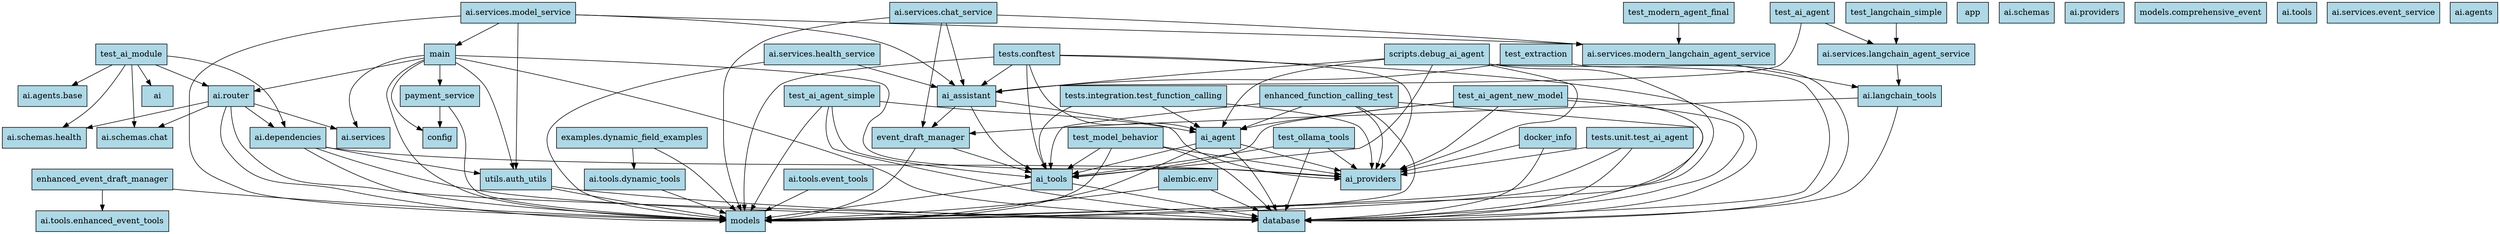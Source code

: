 digraph ImportGraph {
  rankdir=TB;
  node [shape=box, style=filled, fillcolor=lightblue];
  "app.models" [label="models"];
  "app.ai.agents.base" [label="ai.agents.base"];
  "app" [label="app"];
  "app.enhanced_event_draft_manager" [label="enhanced_event_draft_manager"];
  "app.ai.schemas" [label="ai.schemas"];
  "app.ai.services.modern_langchain_agent_service" [label="ai.services.modern_langchain_agent_service"];
  "app.payment_service" [label="payment_service"];
  "app.config" [label="config"];
  "app.ai.schemas.health" [label="ai.schemas.health"];
  "app.ai.langchain_tools" [label="ai.langchain_tools"];
  "app.ai_agent" [label="ai_agent"];
  "app.ai.services" [label="ai.services"];
  "app.ai.providers" [label="ai.providers"];
  "app.ai_providers" [label="ai_providers"];
  "app.models.comprehensive_event" [label="models.comprehensive_event"];
  "app.ai_tools" [label="ai_tools"];
  "app.ai.tools.enhanced_event_tools" [label="ai.tools.enhanced_event_tools"];
  "app.utils.auth_utils" [label="utils.auth_utils"];
  "app.ai.dependencies" [label="ai.dependencies"];
  "app.ai_assistant" [label="ai_assistant"];
  "app.ai.tools" [label="ai.tools"];
  "app.event_draft_manager" [label="event_draft_manager"];
  "app.ai.services.event_service" [label="ai.services.event_service"];
  "app.ai.services.chat_service" [label="ai.services.chat_service"];
  "app.ai.tools.dynamic_tools" [label="ai.tools.dynamic_tools"];
  "app.ai.schemas.chat" [label="ai.schemas.chat"];
  "app.ai.router" [label="ai.router"];
  "app.main" [label="main"];
  "app.database" [label="database"];
  "app.ai.services.health_service" [label="ai.services.health_service"];
  "app.ai.tools.event_tools" [label="ai.tools.event_tools"];
  "app.ai" [label="ai"];
  "app.ai.services.langchain_agent_service" [label="ai.services.langchain_agent_service"];
  "app.ai.agents" [label="ai.agents"];
  "app.ai.services.model_service" [label="ai.services.model_service"];
  "app.ai.services.chat_service" -> "app.ai_assistant";
  "app.ai.services.chat_service" -> "app.models";
  "app.ai.services.chat_service" -> "app.ai.services.modern_langchain_agent_service";
  "app.ai.services.chat_service" -> "app.event_draft_manager";
  "app.ai.tools.dynamic_tools" -> "app.models";
  "app.payment_service" -> "app.config";
  "app.payment_service" -> "app.models";
  "scripts.debug_ai_agent" -> "app.ai_providers";
  "scripts.debug_ai_agent" -> "app.models";
  "scripts.debug_ai_agent" -> "app.database";
  "scripts.debug_ai_agent" -> "app.ai_tools";
  "scripts.debug_ai_agent" -> "app.ai_assistant";
  "scripts.debug_ai_agent" -> "app.ai_agent";
  "app.ai_tools" -> "app.models";
  "app.ai_tools" -> "app.database";
  "alembic.env" -> "app.models";
  "alembic.env" -> "app.database";
  "app.ai.services.modern_langchain_agent_service" -> "app.ai.langchain_tools";
  "test_langchain_simple" -> "app.ai.services.langchain_agent_service";
  "test_ai_module" -> "app.ai.router";
  "test_ai_module" -> "app.ai.agents.base";
  "test_ai_module" -> "app.ai";
  "test_ai_module" -> "app.ai.dependencies";
  "test_ai_module" -> "app.ai.schemas.health";
  "test_ai_module" -> "app.ai.schemas.chat";
  "test_ai_agent_new_model" -> "app.ai_providers";
  "test_ai_agent_new_model" -> "app.models";
  "test_ai_agent_new_model" -> "app.database";
  "test_ai_agent_new_model" -> "app.ai_tools";
  "test_ai_agent_new_model" -> "app.ai_agent";
  "docker_info" -> "app.ai_providers";
  "docker_info" -> "app.database";
  "app.ai.services.health_service" -> "app.ai_assistant";
  "app.ai.services.health_service" -> "app.models";
  "test_ollama_tools" -> "app.ai_tools";
  "test_ollama_tools" -> "app.ai_providers";
  "test_ollama_tools" -> "app.database";
  "tests.integration.test_function_calling" -> "app.ai_tools";
  "tests.integration.test_function_calling" -> "app.ai_providers";
  "tests.integration.test_function_calling" -> "app.ai_agent";
  "app.ai.services.model_service" -> "app.models";
  "app.ai.services.model_service" -> "app.ai.services.modern_langchain_agent_service";
  "app.ai.services.model_service" -> "app.main";
  "app.ai.services.model_service" -> "app.utils.auth_utils";
  "app.ai.services.model_service" -> "app.ai_assistant";
  "test_ai_agent_simple" -> "app.ai_tools";
  "test_ai_agent_simple" -> "app.models";
  "test_ai_agent_simple" -> "app.database";
  "test_ai_agent_simple" -> "app.ai_agent";
  "app.utils.auth_utils" -> "app.models";
  "app.utils.auth_utils" -> "app.database";
  "app.event_draft_manager" -> "app.ai_tools";
  "app.event_draft_manager" -> "app.models";
  "app.ai.langchain_tools" -> "app.database";
  "app.ai.langchain_tools" -> "app.event_draft_manager";
  "test_model_behavior" -> "app.ai_tools";
  "test_model_behavior" -> "app.ai_providers";
  "test_model_behavior" -> "app.models";
  "test_model_behavior" -> "app.database";
  "test_ai_agent" -> "app.ai_assistant";
  "test_ai_agent" -> "app.ai.services.langchain_agent_service";
  "app.main" -> "app.ai_providers";
  "app.main" -> "app.ai.router";
  "app.main" -> "app.models";
  "app.main" -> "app.database";
  "app.main" -> "app.payment_service";
  "app.main" -> "app.utils.auth_utils";
  "app.main" -> "app.config";
  "app.main" -> "app.ai.services";
  "app.ai_agent" -> "app.ai_tools";
  "app.ai_agent" -> "app.ai_providers";
  "app.ai_agent" -> "app.models";
  "app.ai_agent" -> "app.database";
  "test_modern_agent_final" -> "app.ai.services.modern_langchain_agent_service";
  "app.ai_assistant" -> "app.ai_tools";
  "app.ai_assistant" -> "app.ai_providers";
  "app.ai_assistant" -> "app.event_draft_manager";
  "examples.dynamic_field_examples" -> "app.ai.tools.dynamic_tools";
  "examples.dynamic_field_examples" -> "app.models";
  "app.ai.services.langchain_agent_service" -> "app.ai.langchain_tools";
  "tests.unit.test_ai_agent" -> "app.ai_providers";
  "tests.unit.test_ai_agent" -> "app.models";
  "tests.unit.test_ai_agent" -> "app.database";
  "app.ai.tools.event_tools" -> "app.models";
  "app.ai.dependencies" -> "app.ai_providers";
  "app.ai.dependencies" -> "app.models";
  "app.ai.dependencies" -> "app.utils.auth_utils";
  "app.ai.dependencies" -> "app.database";
  "test_extraction" -> "app.ai_assistant";
  "test_extraction" -> "app.database";
  "enhanced_function_calling_test" -> "app.ai_providers";
  "enhanced_function_calling_test" -> "app.models";
  "enhanced_function_calling_test" -> "app.database";
  "enhanced_function_calling_test" -> "app.ai_tools";
  "enhanced_function_calling_test" -> "app.ai_agent";
  "tests.conftest" -> "app.ai_providers";
  "tests.conftest" -> "app.models";
  "tests.conftest" -> "app.database";
  "tests.conftest" -> "app.ai_tools";
  "tests.conftest" -> "app.ai_assistant";
  "tests.conftest" -> "app.ai_agent";
  "app.ai.router" -> "app.models";
  "app.ai.router" -> "app.database";
  "app.ai.router" -> "app.ai.dependencies";
  "app.ai.router" -> "app.ai.schemas.health";
  "app.ai.router" -> "app.ai.schemas.chat";
  "app.ai.router" -> "app.ai.services";
  "app.enhanced_event_draft_manager" -> "app.models";
  "app.enhanced_event_draft_manager" -> "app.ai.tools.enhanced_event_tools";
}